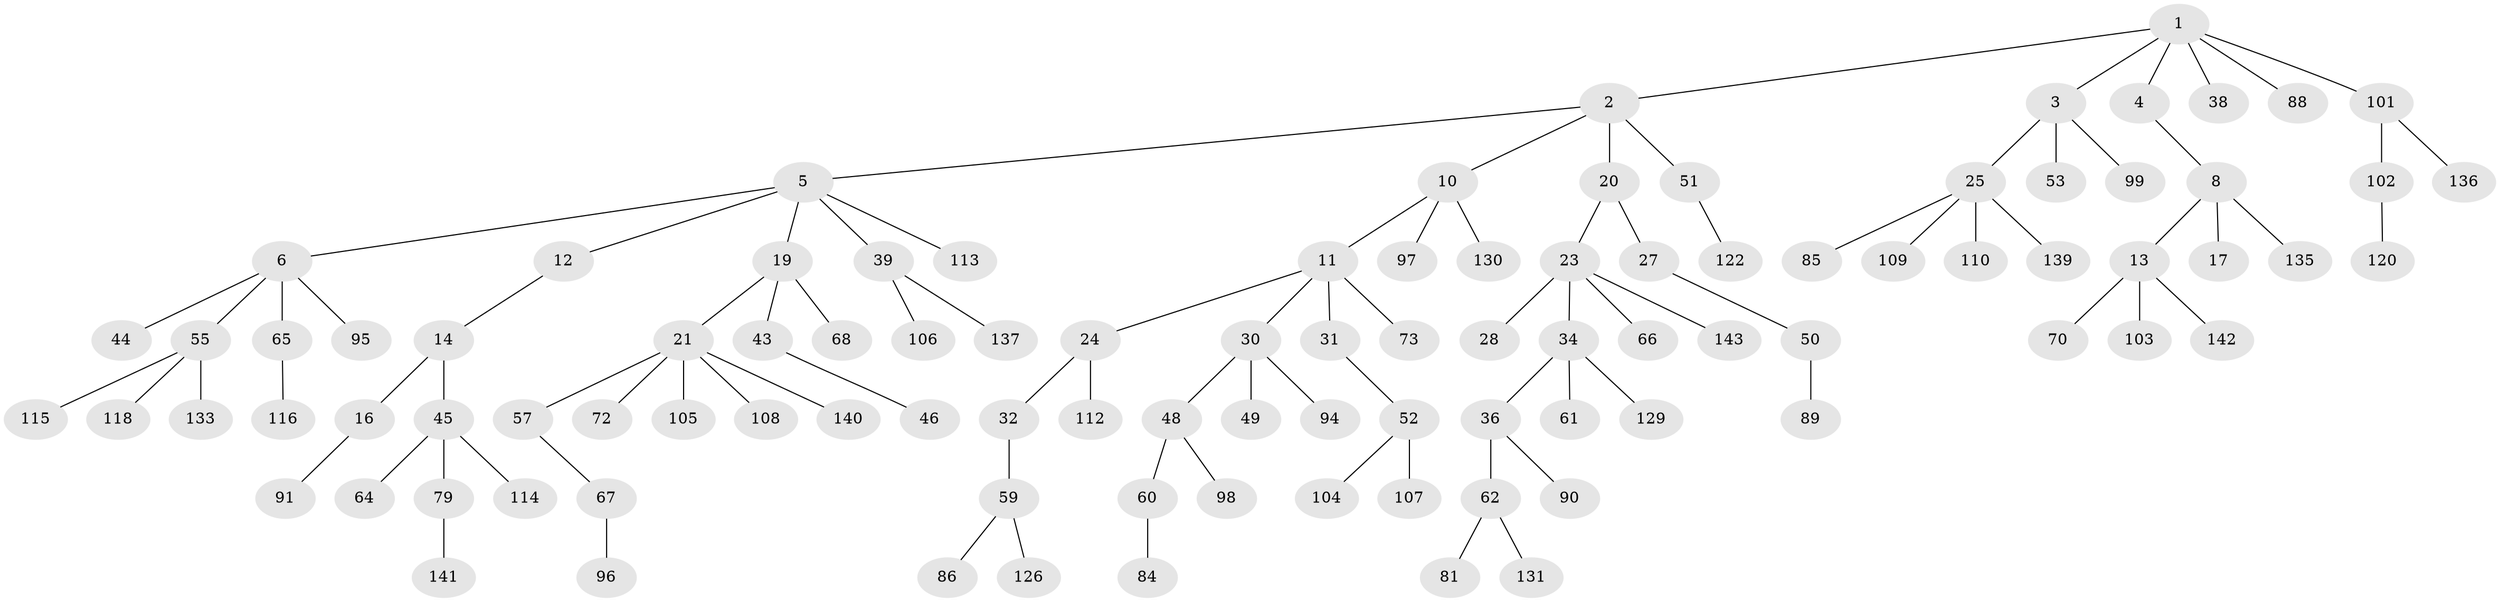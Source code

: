 // Generated by graph-tools (version 1.1) at 2025/52/02/27/25 19:52:10]
// undirected, 99 vertices, 98 edges
graph export_dot {
graph [start="1"]
  node [color=gray90,style=filled];
  1 [super="+40"];
  2 [super="+80"];
  3 [super="+22"];
  4 [super="+7"];
  5 [super="+9"];
  6 [super="+15"];
  8 [super="+125"];
  10 [super="+35"];
  11 [super="+18"];
  12;
  13 [super="+26"];
  14;
  16 [super="+37"];
  17 [super="+69"];
  19 [super="+76"];
  20;
  21 [super="+54"];
  23 [super="+42"];
  24 [super="+29"];
  25 [super="+47"];
  27;
  28 [super="+78"];
  30 [super="+33"];
  31 [super="+82"];
  32;
  34 [super="+41"];
  36;
  38;
  39 [super="+58"];
  43 [super="+87"];
  44;
  45 [super="+71"];
  46;
  48 [super="+56"];
  49;
  50 [super="+100"];
  51;
  52 [super="+75"];
  53 [super="+121"];
  55 [super="+63"];
  57;
  59 [super="+138"];
  60;
  61;
  62 [super="+74"];
  64 [super="+127"];
  65 [super="+77"];
  66;
  67 [super="+93"];
  68;
  70;
  72 [super="+83"];
  73;
  79 [super="+92"];
  81 [super="+132"];
  84;
  85 [super="+124"];
  86;
  88;
  89;
  90;
  91;
  94 [super="+123"];
  95;
  96;
  97;
  98;
  99;
  101;
  102 [super="+119"];
  103;
  104;
  105 [super="+117"];
  106;
  107 [super="+111"];
  108;
  109 [super="+128"];
  110;
  112;
  113;
  114;
  115;
  116;
  118;
  120;
  122 [super="+134"];
  126;
  129;
  130;
  131;
  133;
  135;
  136;
  137;
  139;
  140;
  141;
  142;
  143;
  1 -- 2;
  1 -- 3;
  1 -- 4;
  1 -- 38;
  1 -- 88;
  1 -- 101;
  2 -- 5;
  2 -- 10;
  2 -- 20;
  2 -- 51;
  3 -- 25;
  3 -- 99;
  3 -- 53;
  4 -- 8;
  5 -- 6;
  5 -- 12;
  5 -- 19;
  5 -- 113;
  5 -- 39;
  6 -- 65;
  6 -- 55;
  6 -- 44;
  6 -- 95;
  8 -- 13;
  8 -- 17;
  8 -- 135;
  10 -- 11;
  10 -- 130;
  10 -- 97;
  11 -- 31;
  11 -- 24;
  11 -- 73;
  11 -- 30;
  12 -- 14;
  13 -- 70;
  13 -- 103;
  13 -- 142;
  14 -- 16;
  14 -- 45;
  16 -- 91;
  19 -- 21;
  19 -- 43;
  19 -- 68;
  20 -- 23;
  20 -- 27;
  21 -- 72;
  21 -- 105;
  21 -- 140;
  21 -- 57;
  21 -- 108;
  23 -- 28;
  23 -- 34;
  23 -- 66;
  23 -- 143;
  24 -- 32;
  24 -- 112;
  25 -- 85;
  25 -- 139;
  25 -- 109;
  25 -- 110;
  27 -- 50;
  30 -- 48;
  30 -- 49;
  30 -- 94;
  31 -- 52;
  32 -- 59;
  34 -- 36;
  34 -- 129;
  34 -- 61;
  36 -- 62;
  36 -- 90;
  39 -- 137;
  39 -- 106;
  43 -- 46;
  45 -- 64;
  45 -- 79;
  45 -- 114;
  48 -- 60;
  48 -- 98;
  50 -- 89;
  51 -- 122;
  52 -- 107;
  52 -- 104;
  55 -- 115;
  55 -- 118;
  55 -- 133;
  57 -- 67;
  59 -- 86;
  59 -- 126;
  60 -- 84;
  62 -- 131;
  62 -- 81;
  65 -- 116;
  67 -- 96;
  79 -- 141;
  101 -- 102;
  101 -- 136;
  102 -- 120;
}
